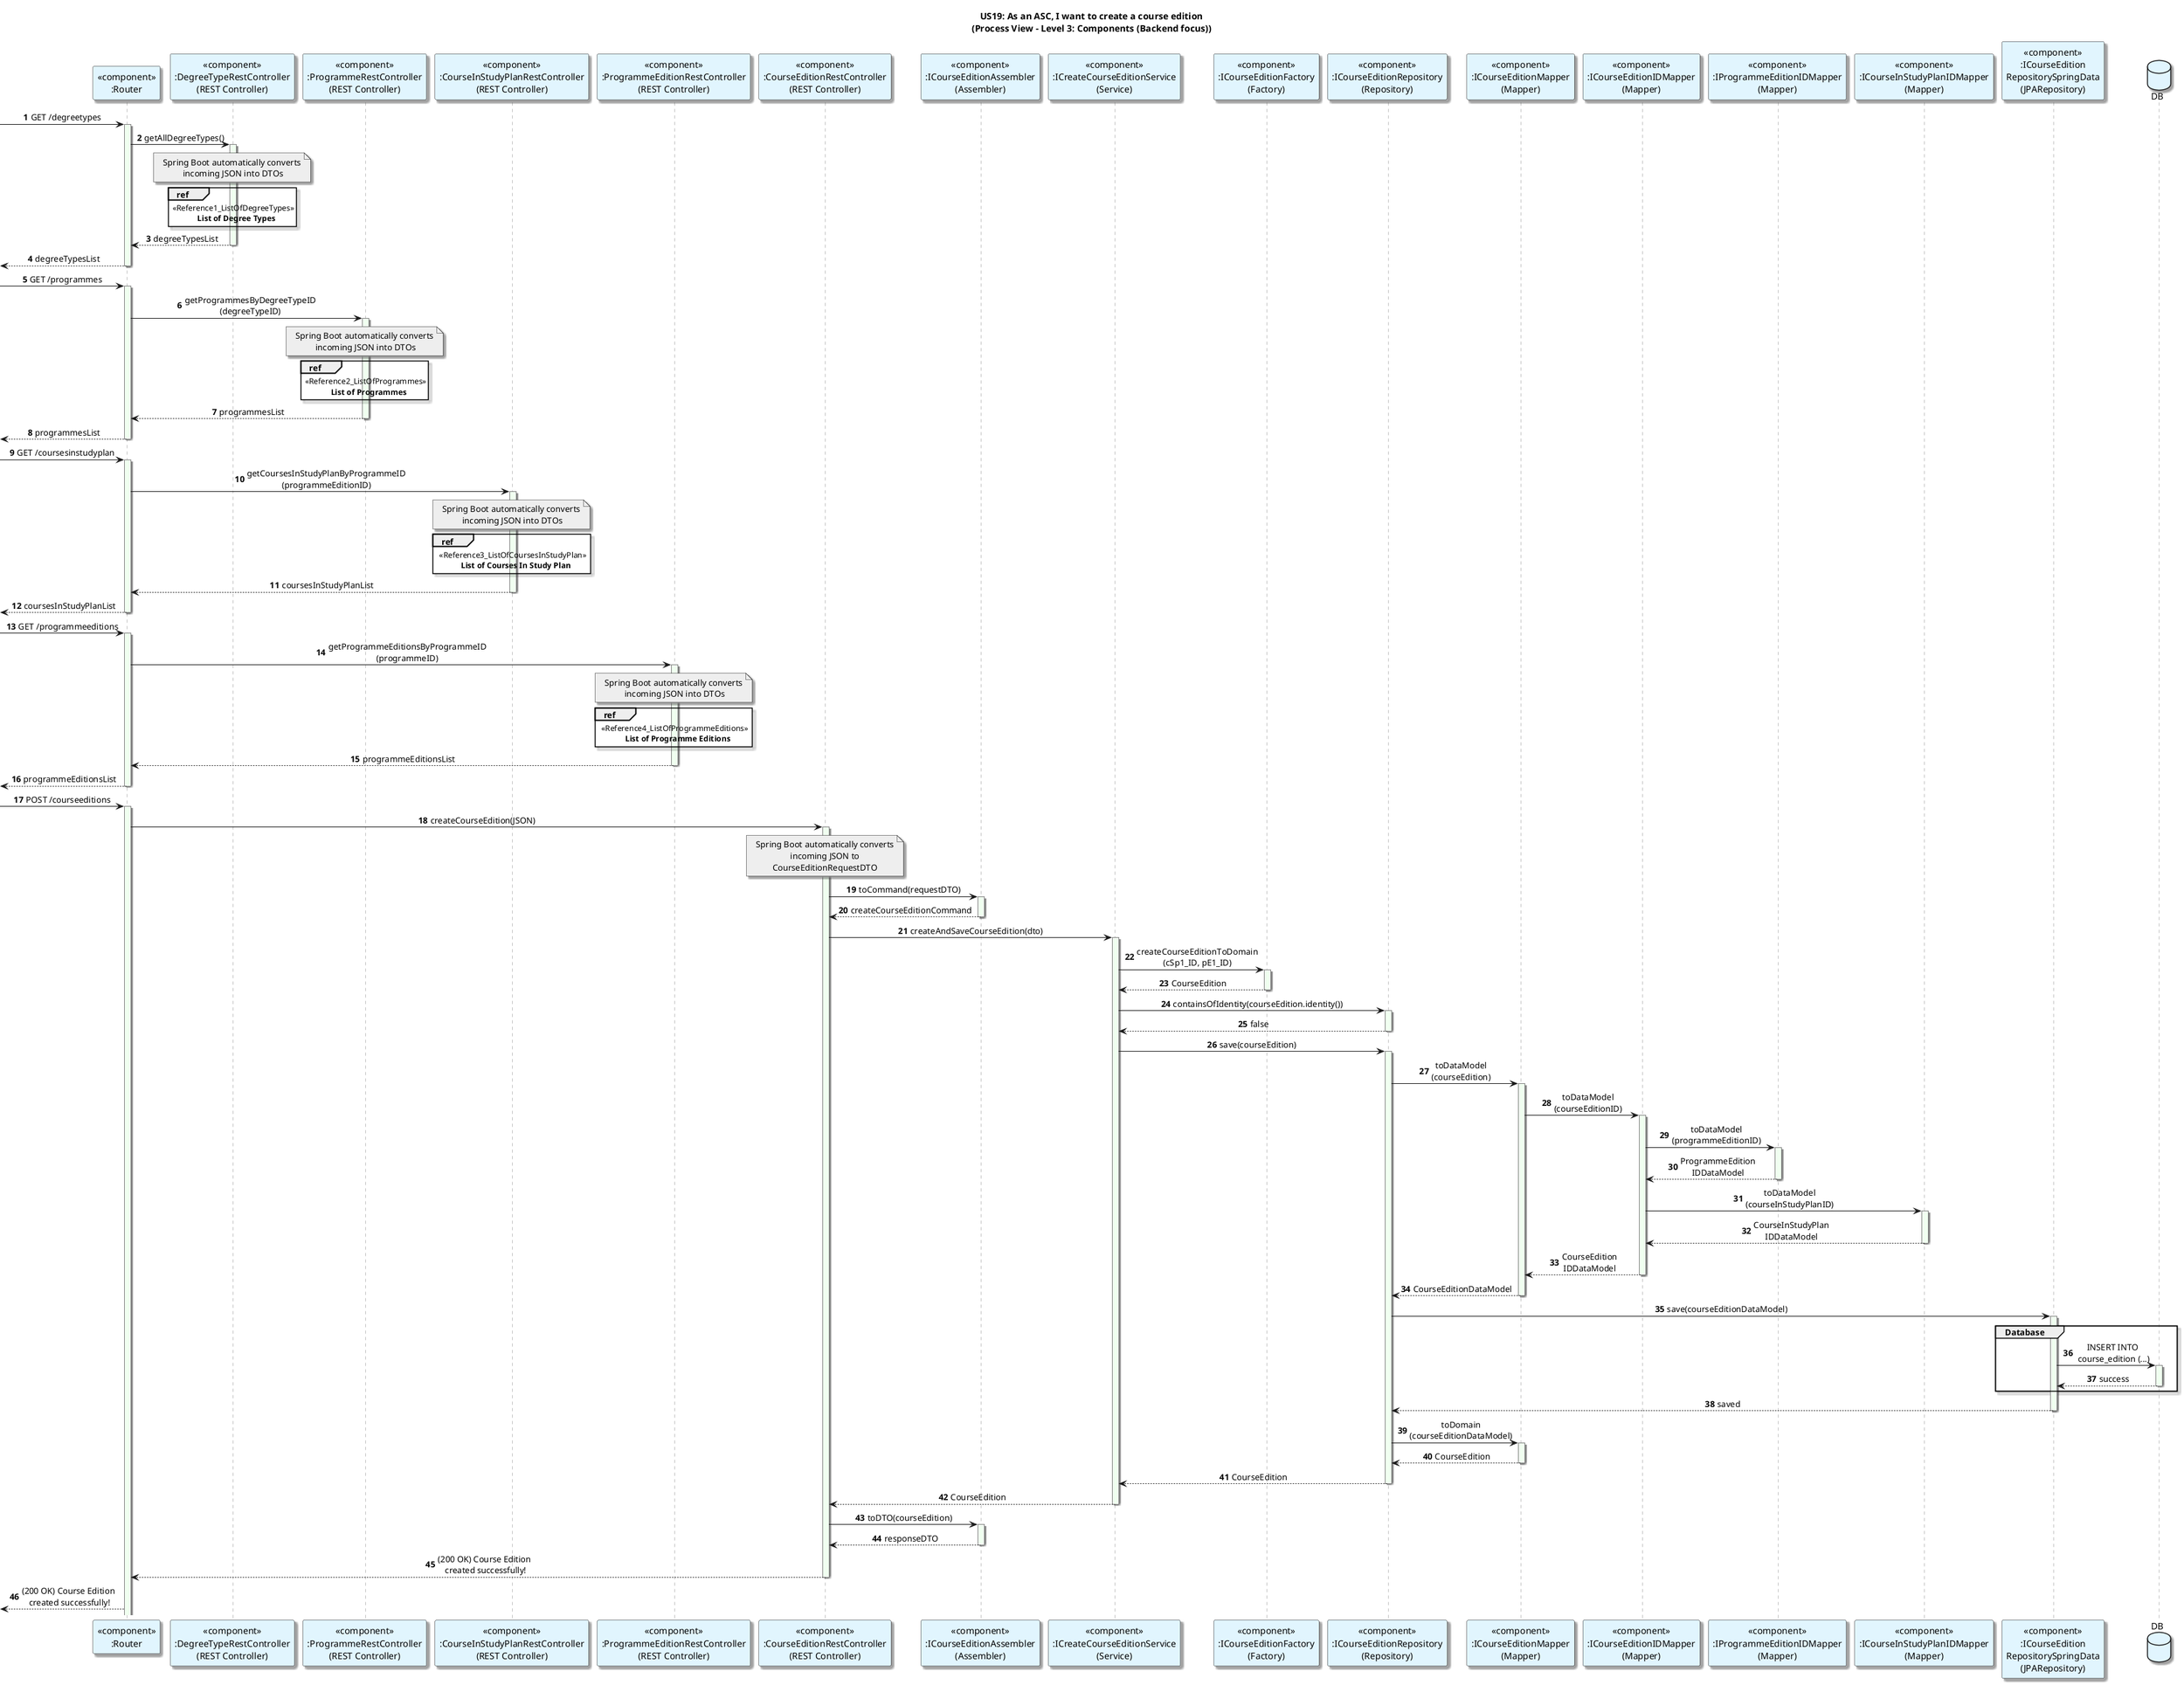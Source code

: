 @startuml
title: US19: As an ASC, I want to create a course edition\n(Process View - Level 3: Components (Backend focus))
autonumber

skinparam {
  ActivityPadding 2
  ActivityMargin 2
  BoxPadding 2
}
skinparam sequence {
    LifeLineBorderColor Grey
    LifeLineBackgroundColor HoneyDew
}
skinparam defaultTextAlignment center
skinparam shadowing true

participant "<<component>>\n:Router" as router #E1F5FE
participant "<<component>>\n:DegreeTypeRestController\n(REST Controller)" as DegreeTypeController #E1F5FE
participant "<<component>>\n:ProgrammeRestController\n(REST Controller)" as ProgrammeController #E1F5FE
participant "<<component>>\n:CourseInStudyPlanRestController\n(REST Controller)" as CSPController #E1F5FE
participant "<<component>>\n:ProgrammeEditionRestController\n(REST Controller)" as PEController #E1F5FE
participant "<<component>>\n:CourseEditionRestController\n(REST Controller)" as Controller #E1F5FE
participant "<<component>>\n:ICourseEditionAssembler\n(Assembler)" as Assembler #E1F5FE
participant "<<component>>\n:ICreateCourseEditionService\n(Service)" as Service #E1F5FE
participant "<<component>>\n:ICourseEditionFactory\n(Factory)" as CourseEditionFactory #E1F5FE
participant "<<component>>\n:ICourseEditionRepository\n(Repository)" as Repository #E1F5FE
participant "<<component>>\n:ICourseEditionMapper\n(Mapper)" as Mapper #E1F5FE
participant "<<component>>\n:ICourseEditionIDMapper\n(Mapper)" as IDMapper #E1F5FE
participant "<<component>>\n:IProgrammeEditionIDMapper\n(Mapper)" as PEMapper #E1F5FE
participant "<<component>>\n:ICourseInStudyPlanIDMapper\n(Mapper)" as CSPMapper #E1F5FE
participant "<<component>>\n:ICourseEdition\nRepositorySpringData\n(JPARepository)" as SpringData #E1F5FE

database DB as Database #E1F5FE

-> router: GET /degreetypes
activate router
router -> DegreeTypeController: getAllDegreeTypes()
activate DegreeTypeController
note over DegreeTypeController #EEEEEE
Spring Boot automatically converts
 incoming JSON into DTOs
end note
ref over DegreeTypeController
<<Reference1_ListOfDegreeTypes>>
   <b>List of Degree Types</b>
end ref
DegreeTypeController --> router: degreeTypesList
deactivate DegreeTypeController
<-- router: degreeTypesList
deactivate router

-> router: GET /programmes
activate router
router -> ProgrammeController: getProgrammesByDegreeTypeID\n(degreeTypeID)
activate ProgrammeController
note over ProgrammeController #EEEEEE
Spring Boot automatically converts
 incoming JSON into DTOs
end note
ref over ProgrammeController
<<Reference2_ListOfProgrammes>>
   <b>List of Programmes</b>
end ref
ProgrammeController --> router: programmesList
deactivate ProgrammeController
<-- router: programmesList
deactivate router

-> router: GET /coursesinstudyplan
activate router
router -> CSPController: getCoursesInStudyPlanByProgrammeID\n(programmeEditionID)
activate CSPController
note over CSPController #EEEEEE
Spring Boot automatically converts
 incoming JSON into DTOs
end note
ref over CSPController
<<Reference3_ListOfCoursesInStudyPlan>>
   <b>List of Courses In Study Plan</b>
end ref
CSPController --> router: coursesInStudyPlanList
deactivate CSPController
<-- router: coursesInStudyPlanList
deactivate router

-> router: GET /programmeeditions
activate router
router -> PEController: getProgrammeEditionsByProgrammeID\n(programmeID)
activate PEController
note over PEController #EEEEEE
Spring Boot automatically converts
 incoming JSON into DTOs
end note
ref over PEController
<<Reference4_ListOfProgrammeEditions>>
   <b>List of Programme Editions</b>
end ref
PEController --> router: programmeEditionsList
deactivate PEController
<-- router: programmeEditionsList
deactivate router

-> router: POST /courseeditions
activate router
router -> Controller: createCourseEdition(JSON)

activate Controller

note over Controller #EEEEEE
Spring Boot automatically converts
incoming JSON to
CourseEditionRequestDTO
end note


Controller -> Assembler: toCommand(requestDTO)
activate Assembler
Assembler --> Controller: createCourseEditionCommand
deactivate Assembler



Controller -> Service: createAndSaveCourseEdition(dto)
activate Service


Service -> CourseEditionFactory: createCourseEditionToDomain\n(cSp1_ID, pE1_ID)
activate CourseEditionFactory
CourseEditionFactory --> Service -- : CourseEdition
Service -> Repository: containsOfIdentity(courseEdition.identity())
activate Repository
Repository --> Service: false
deactivate Repository


Service -> Repository : save(courseEdition)
activate Repository
Repository -> Mapper : toDataModel\n(courseEdition)
activate Mapper
Mapper -> IDMapper : toDataModel\n(courseEditionID)
activate IDMapper
IDMapper -> PEMapper : toDataModel\n(programmeEditionID)
activate PEMapper
PEMapper --> IDMapper : ProgrammeEdition\nIDDataModel
deactivate PEMapper
IDMapper -> CSPMapper : toDataModel\n(courseInStudyPlanID)
activate CSPMapper
CSPMapper --> IDMapper : CourseInStudyPlan\nIDDataModel
deactivate CSPMapper
IDMapper --> Mapper : CourseEdition\nIDDataModel
deactivate IDMapper
Mapper --> Repository : CourseEditionDataModel
deactivate Mapper




Repository -> SpringData : save(courseEditionDataModel)
activate SpringData

group Database
SpringData -> Database: INSERT INTO\n course_edition (...)
activate Database
Database --> SpringData: success
deactivate Database
end


SpringData --> Repository : saved
deactivate


Repository -> Mapper : toDomain\n(courseEditionDataModel)
activate Mapper
Mapper --> Repository : CourseEdition
deactivate

Repository --> Service : CourseEdition
deactivate

Service --> Controller : CourseEdition
deactivate Service

Controller -> Assembler : toDTO(courseEdition)
activate Assembler
Assembler --> Controller : responseDTO
deactivate Assembler

Controller --> router:  (200 OK) Course Edition\n created successfully!
deactivate Controller

<-- router:  (200 OK) Course Edition\n created successfully!
@enduml

